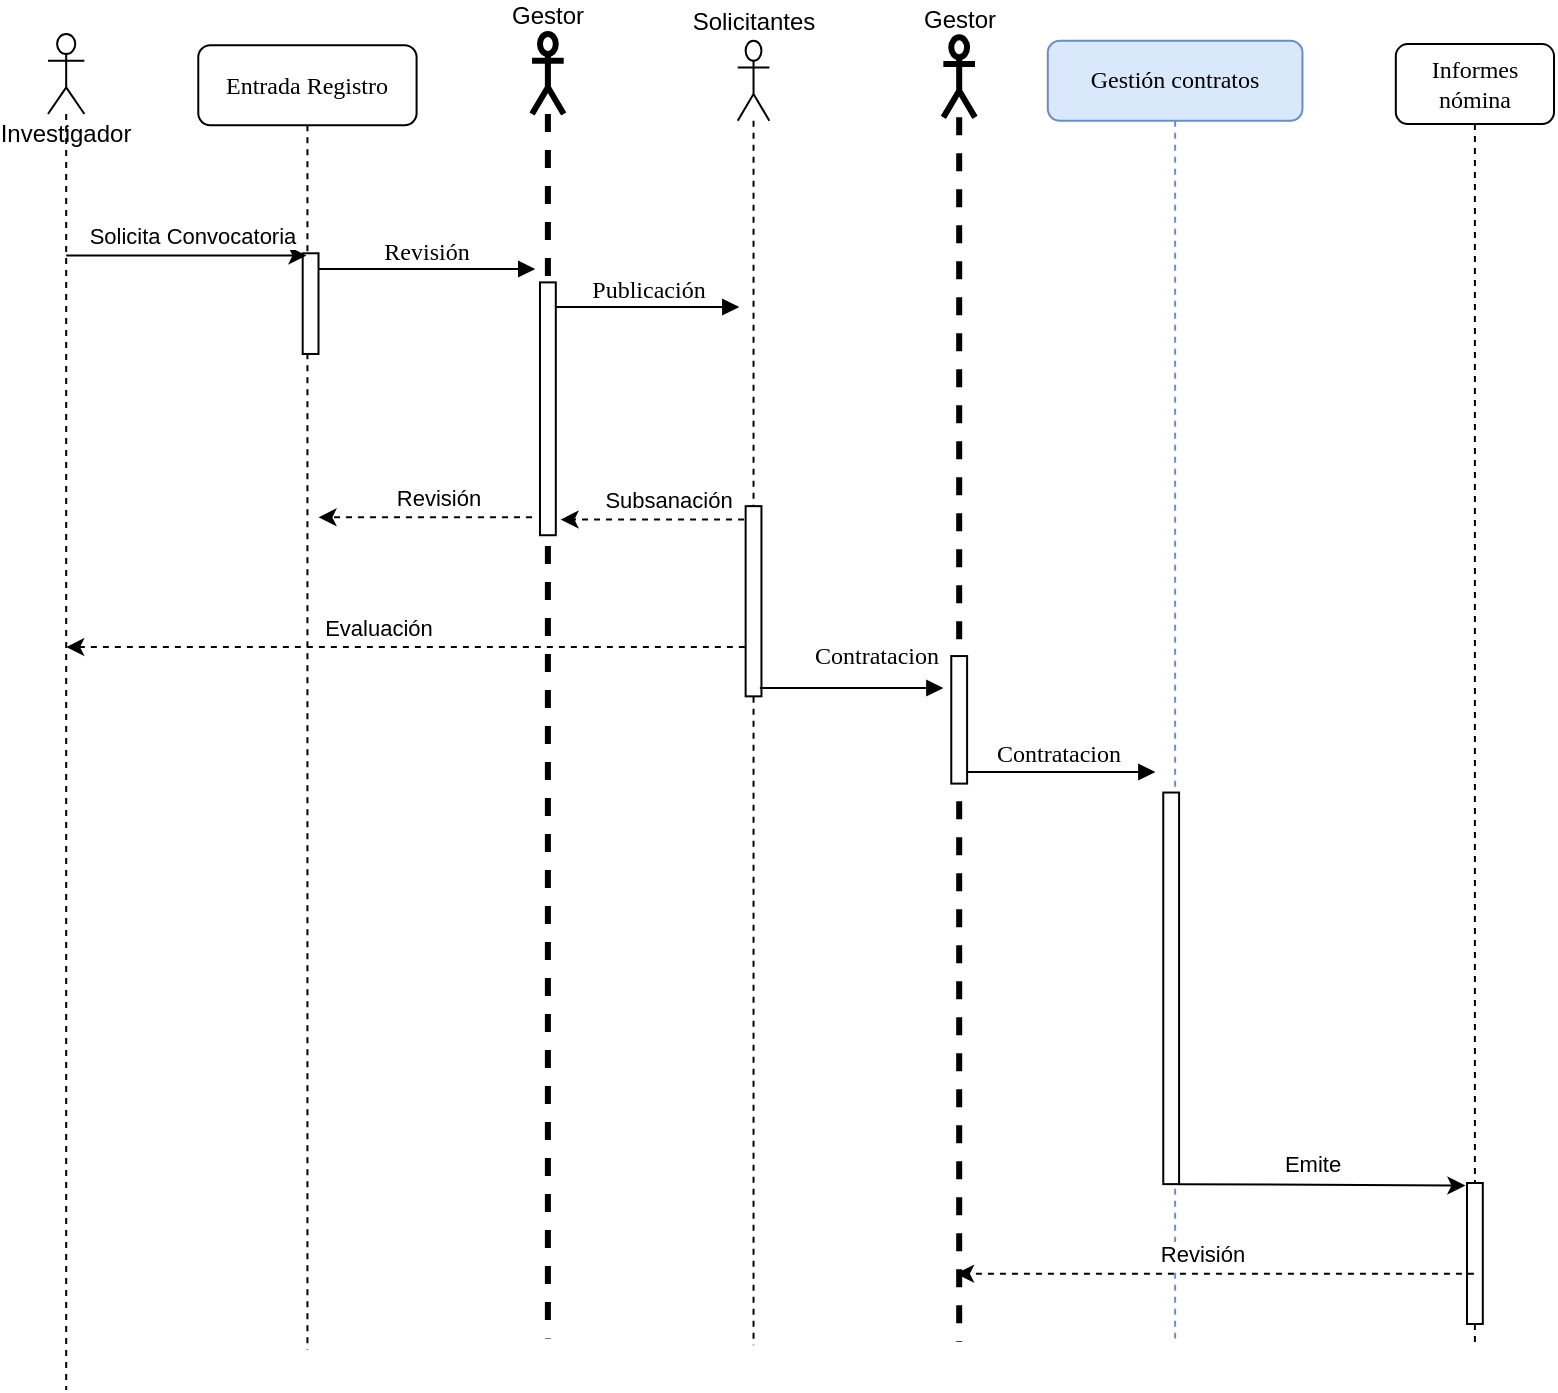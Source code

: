 <mxfile version="27.0.9">
  <diagram id="XXd6pPZVZHxNrgmQ0Vfv" name="Page-1">
    <mxGraphModel dx="1572" dy="1128" grid="0" gridSize="10" guides="1" tooltips="1" connect="1" arrows="1" fold="1" page="1" pageScale="1" pageWidth="827" pageHeight="1169" math="0" shadow="0">
      <root>
        <mxCell id="0" />
        <mxCell id="1" parent="0" />
        <mxCell id="9muo8EnsxRPbKmmt75Aq-95" value="" style="group" vertex="1" connectable="0" parent="1">
          <mxGeometry x="32" y="72" width="753" height="678" as="geometry" />
        </mxCell>
        <mxCell id="8" value="Gestión contratos" style="shape=umlLifeline;perimeter=lifelinePerimeter;whiteSpace=wrap;html=1;container=1;collapsible=0;recursiveResize=0;outlineConnect=0;rounded=1;shadow=0;comic=0;labelBackgroundColor=none;strokeWidth=1;fontFamily=Verdana;fontSize=12;align=center;fillColor=#dae8fc;strokeColor=#6c8ebf;" parent="9muo8EnsxRPbKmmt75Aq-95" vertex="1">
          <mxGeometry x="499.891" y="3.356" width="127.346" height="648.911" as="geometry" />
        </mxCell>
        <mxCell id="70" value="" style="html=1;points=[];perimeter=orthogonalPerimeter;rounded=0;shadow=0;comic=0;labelBackgroundColor=none;strokeWidth=1;fontFamily=Verdana;fontSize=12;align=center;" parent="8" vertex="1">
          <mxGeometry x="57.741" y="375.921" width="7.91" height="195.792" as="geometry" />
        </mxCell>
        <mxCell id="9muo8EnsxRPbKmmt75Aq-86" value="Contratacion" style="html=1;verticalAlign=bottom;endArrow=block;labelBackgroundColor=none;fontFamily=Verdana;fontSize=12;edgeStyle=elbowEdgeStyle;elbow=vertical;" edge="1" parent="8" source="82">
          <mxGeometry relative="1" as="geometry">
            <mxPoint x="-37.966" y="365.851" as="sourcePoint" />
            <mxPoint x="53.786" y="365.851" as="targetPoint" />
          </mxGeometry>
        </mxCell>
        <mxCell id="9" value="Informes nómina" style="shape=umlLifeline;perimeter=lifelinePerimeter;whiteSpace=wrap;html=1;container=1;collapsible=0;recursiveResize=0;outlineConnect=0;rounded=1;shadow=0;comic=0;labelBackgroundColor=none;strokeWidth=1;fontFamily=Verdana;fontSize=12;align=center;" parent="9muo8EnsxRPbKmmt75Aq-95" vertex="1">
          <mxGeometry x="673.903" y="5.035" width="79.097" height="648.911" as="geometry" />
        </mxCell>
        <mxCell id="73" value="" style="html=1;points=[];perimeter=orthogonalPerimeter;rounded=0;shadow=0;comic=0;labelBackgroundColor=none;strokeWidth=1;fontFamily=Verdana;fontSize=12;align=center;" parent="9" vertex="1">
          <mxGeometry x="35.593" y="569.475" width="7.91" height="70.485" as="geometry" />
        </mxCell>
        <mxCell id="10" value="Entrada Registro" style="shape=umlLifeline;perimeter=lifelinePerimeter;whiteSpace=wrap;html=1;container=1;collapsible=0;recursiveResize=0;outlineConnect=0;rounded=1;shadow=0;comic=0;labelBackgroundColor=none;strokeWidth=1;fontFamily=Verdana;fontSize=12;align=center;" parent="9muo8EnsxRPbKmmt75Aq-95" vertex="1">
          <mxGeometry x="75.142" y="5.594" width="109.153" height="652.267" as="geometry" />
        </mxCell>
        <mxCell id="11" value="" style="html=1;points=[];perimeter=orthogonalPerimeter;rounded=0;shadow=0;comic=0;labelBackgroundColor=none;strokeWidth=1;fontFamily=Verdana;fontSize=12;align=center;" parent="10" vertex="1">
          <mxGeometry x="52.204" y="104.05" width="7.91" height="50.347" as="geometry" />
        </mxCell>
        <mxCell id="59" style="edgeStyle=none;html=1;dashed=1;" parent="10" edge="1">
          <mxGeometry relative="1" as="geometry">
            <mxPoint x="166.894" y="236.069" as="sourcePoint" />
            <mxPoint x="60.113" y="236.069" as="targetPoint" />
          </mxGeometry>
        </mxCell>
        <mxCell id="60" value="Revisión" style="edgeLabel;html=1;align=center;verticalAlign=middle;resizable=0;points=[];" parent="59" vertex="1" connectable="0">
          <mxGeometry x="0.169" y="-1" relative="1" as="geometry">
            <mxPoint x="15" y="-9" as="offset" />
          </mxGeometry>
        </mxCell>
        <mxCell id="9muo8EnsxRPbKmmt75Aq-91" style="edgeStyle=none;html=1;dashed=1;" edge="1" parent="10" target="56">
          <mxGeometry relative="1" as="geometry">
            <mxPoint x="273.279" y="300.96" as="sourcePoint" />
            <mxPoint x="-74.351" y="300.96" as="targetPoint" />
            <Array as="points">
              <mxPoint x="189.041" y="300.96" />
            </Array>
          </mxGeometry>
        </mxCell>
        <mxCell id="9muo8EnsxRPbKmmt75Aq-92" value="Evaluación" style="edgeLabel;html=1;align=center;verticalAlign=middle;resizable=0;points=[];" vertex="1" connectable="0" parent="9muo8EnsxRPbKmmt75Aq-91">
          <mxGeometry x="0.169" y="-1" relative="1" as="geometry">
            <mxPoint x="15" y="-9" as="offset" />
          </mxGeometry>
        </mxCell>
        <mxCell id="25" value="Revisión" style="html=1;verticalAlign=bottom;endArrow=block;labelBackgroundColor=none;fontFamily=Verdana;fontSize=12;edgeStyle=elbowEdgeStyle;elbow=vertical;" parent="9muo8EnsxRPbKmmt75Aq-95" source="11" edge="1">
          <mxGeometry relative="1" as="geometry">
            <mxPoint x="170.058" y="132.02" as="sourcePoint" />
            <mxPoint x="243.618" y="117.475" as="targetPoint" />
          </mxGeometry>
        </mxCell>
        <mxCell id="26" value="Publicación" style="html=1;verticalAlign=bottom;endArrow=block;labelBackgroundColor=none;fontFamily=Verdana;fontSize=12;edgeStyle=elbowEdgeStyle;elbow=vertical;" parent="9muo8EnsxRPbKmmt75Aq-95" edge="1">
          <mxGeometry relative="1" as="geometry">
            <mxPoint x="253.9" y="136.495" as="sourcePoint" />
            <mxPoint x="345.652" y="136.495" as="targetPoint" />
          </mxGeometry>
        </mxCell>
        <mxCell id="57" style="edgeStyle=none;html=1;" parent="9muo8EnsxRPbKmmt75Aq-95" source="56" target="10" edge="1">
          <mxGeometry relative="1" as="geometry">
            <Array as="points">
              <mxPoint x="90.961" y="110.762" />
            </Array>
          </mxGeometry>
        </mxCell>
        <mxCell id="58" value="Solicita Convocatoria" style="edgeLabel;html=1;align=center;verticalAlign=middle;resizable=0;points=[];" parent="57" vertex="1" connectable="0">
          <mxGeometry x="0.055" y="1" relative="1" as="geometry">
            <mxPoint x="-1" y="-9" as="offset" />
          </mxGeometry>
        </mxCell>
        <mxCell id="56" value="Investigador" style="shape=umlLifeline;participant=umlActor;perimeter=lifelinePerimeter;whiteSpace=wrap;html=1;container=1;collapsible=0;recursiveResize=0;verticalAlign=top;spacingTop=36;outlineConnect=0;" parent="9muo8EnsxRPbKmmt75Aq-95" vertex="1">
          <mxGeometry width="18.192" height="678" as="geometry" />
        </mxCell>
        <mxCell id="74" style="edgeStyle=none;html=1;entryX=-0.1;entryY=0.018;entryDx=0;entryDy=0;entryPerimeter=0;" parent="9muo8EnsxRPbKmmt75Aq-95" source="70" target="73" edge="1">
          <mxGeometry relative="1" as="geometry" />
        </mxCell>
        <mxCell id="75" value="Emite" style="edgeLabel;html=1;align=center;verticalAlign=middle;resizable=0;points=[];" parent="74" vertex="1" connectable="0">
          <mxGeometry x="-0.329" y="-1" relative="1" as="geometry">
            <mxPoint x="18" y="-12" as="offset" />
          </mxGeometry>
        </mxCell>
        <mxCell id="76" value="Gestor" style="shape=umlLifeline;participant=umlActor;perimeter=lifelinePerimeter;whiteSpace=wrap;html=1;container=1;collapsible=0;recursiveResize=0;verticalAlign=bottom;spacingTop=36;outlineConnect=0;labelPosition=center;verticalLabelPosition=top;align=center;strokeWidth=3;" parent="9muo8EnsxRPbKmmt75Aq-95" vertex="1">
          <mxGeometry x="242.036" width="15.819" height="652.267" as="geometry" />
        </mxCell>
        <mxCell id="78" value="Solicitantes" style="shape=umlLifeline;participant=umlActor;perimeter=lifelinePerimeter;whiteSpace=wrap;html=1;container=1;collapsible=0;recursiveResize=0;verticalAlign=bottom;spacingTop=36;outlineConnect=0;labelPosition=center;verticalLabelPosition=top;align=center;" parent="9muo8EnsxRPbKmmt75Aq-95" vertex="1">
          <mxGeometry x="344.861" y="3.356" width="15.819" height="652.267" as="geometry" />
        </mxCell>
        <mxCell id="79" value="" style="html=1;points=[];perimeter=orthogonalPerimeter;rounded=0;shadow=0;comic=0;labelBackgroundColor=none;strokeWidth=1;fontFamily=Verdana;fontSize=12;align=center;" parent="78" vertex="1">
          <mxGeometry x="3.955" y="232.713" width="7.91" height="95.099" as="geometry" />
        </mxCell>
        <mxCell id="82" value="Gestor" style="shape=umlLifeline;participant=umlActor;perimeter=lifelinePerimeter;whiteSpace=wrap;html=1;container=1;collapsible=0;recursiveResize=0;verticalAlign=bottom;spacingTop=36;outlineConnect=0;labelPosition=center;verticalLabelPosition=top;align=center;strokeWidth=3;" parent="9muo8EnsxRPbKmmt75Aq-95" vertex="1">
          <mxGeometry x="447.687" y="1.678" width="15.819" height="652.267" as="geometry" />
        </mxCell>
        <mxCell id="83" value="" style="html=1;points=[];perimeter=orthogonalPerimeter;rounded=0;shadow=0;comic=0;labelBackgroundColor=none;strokeWidth=1;fontFamily=Verdana;fontSize=12;align=center;" parent="82" vertex="1">
          <mxGeometry x="3.955" y="309.351" width="7.91" height="63.772" as="geometry" />
        </mxCell>
        <mxCell id="77" value="" style="html=1;points=[];perimeter=orthogonalPerimeter;rounded=0;shadow=0;comic=0;labelBackgroundColor=none;strokeWidth=1;fontFamily=Verdana;fontSize=12;align=center;" parent="9muo8EnsxRPbKmmt75Aq-95" vertex="1">
          <mxGeometry x="245.991" y="124.188" width="7.91" height="126.426" as="geometry" />
        </mxCell>
        <mxCell id="9muo8EnsxRPbKmmt75Aq-85" value="Contratacion" style="html=1;verticalAlign=bottom;endArrow=block;labelBackgroundColor=none;fontFamily=Verdana;fontSize=12;edgeStyle=elbowEdgeStyle;elbow=vertical;" edge="1" parent="9muo8EnsxRPbKmmt75Aq-95">
          <mxGeometry x="0.276" y="7" relative="1" as="geometry">
            <mxPoint x="355.935" y="327.018" as="sourcePoint" />
            <mxPoint x="447.687" y="327.018" as="targetPoint" />
            <mxPoint as="offset" />
          </mxGeometry>
        </mxCell>
        <mxCell id="9muo8EnsxRPbKmmt75Aq-89" style="edgeStyle=none;html=1;dashed=1;" edge="1" parent="9muo8EnsxRPbKmmt75Aq-95">
          <mxGeometry relative="1" as="geometry">
            <mxPoint x="348.025" y="242.782" as="sourcePoint" />
            <mxPoint x="256.273" y="242.782" as="targetPoint" />
          </mxGeometry>
        </mxCell>
        <mxCell id="9muo8EnsxRPbKmmt75Aq-90" value="Subsanación" style="edgeLabel;html=1;align=center;verticalAlign=middle;resizable=0;points=[];" vertex="1" connectable="0" parent="9muo8EnsxRPbKmmt75Aq-89">
          <mxGeometry x="0.169" y="-1" relative="1" as="geometry">
            <mxPoint x="15" y="-9" as="offset" />
          </mxGeometry>
        </mxCell>
        <mxCell id="9muo8EnsxRPbKmmt75Aq-93" style="edgeStyle=none;html=1;dashed=1;" edge="1" parent="9muo8EnsxRPbKmmt75Aq-95" source="9">
          <mxGeometry relative="1" as="geometry">
            <mxPoint x="560.795" y="619.822" as="sourcePoint" />
            <mxPoint x="454.015" y="619.822" as="targetPoint" />
          </mxGeometry>
        </mxCell>
        <mxCell id="9muo8EnsxRPbKmmt75Aq-94" value="Revisión" style="edgeLabel;html=1;align=center;verticalAlign=middle;resizable=0;points=[];" vertex="1" connectable="0" parent="9muo8EnsxRPbKmmt75Aq-93">
          <mxGeometry x="0.169" y="-1" relative="1" as="geometry">
            <mxPoint x="15" y="-9" as="offset" />
          </mxGeometry>
        </mxCell>
      </root>
    </mxGraphModel>
  </diagram>
</mxfile>
